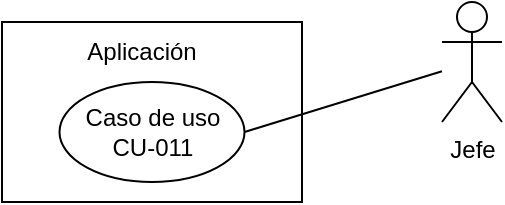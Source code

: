 <mxfile version="25.0.3">
  <diagram name="Página-1" id="PRYaVCJEeMc3ZQOkppT4">
    <mxGraphModel dx="794" dy="492" grid="1" gridSize="10" guides="1" tooltips="1" connect="1" arrows="1" fold="1" page="1" pageScale="1" pageWidth="827" pageHeight="1169" math="0" shadow="0">
      <root>
        <mxCell id="0" />
        <mxCell id="1" parent="0" />
        <mxCell id="NVTNdkGkB-vCj3egf-Wj-7" value="" style="rounded=0;whiteSpace=wrap;html=1;" parent="1" vertex="1">
          <mxGeometry x="420" y="210" width="150" height="90" as="geometry" />
        </mxCell>
        <mxCell id="NVTNdkGkB-vCj3egf-Wj-11" style="rounded=0;orthogonalLoop=1;jettySize=auto;html=1;entryX=1;entryY=0.5;entryDx=0;entryDy=0;strokeColor=default;endArrow=none;endFill=0;" parent="1" source="NVTNdkGkB-vCj3egf-Wj-4" target="NVTNdkGkB-vCj3egf-Wj-10" edge="1">
          <mxGeometry relative="1" as="geometry" />
        </mxCell>
        <mxCell id="NVTNdkGkB-vCj3egf-Wj-4" value="Jefe" style="shape=umlActor;verticalLabelPosition=bottom;verticalAlign=top;html=1;outlineConnect=0;" parent="1" vertex="1">
          <mxGeometry x="640" y="200" width="30" height="60" as="geometry" />
        </mxCell>
        <mxCell id="NVTNdkGkB-vCj3egf-Wj-8" value="Aplicación" style="text;html=1;align=center;verticalAlign=middle;whiteSpace=wrap;rounded=0;" parent="1" vertex="1">
          <mxGeometry x="460" y="210" width="60" height="30" as="geometry" />
        </mxCell>
        <mxCell id="NVTNdkGkB-vCj3egf-Wj-10" value="Caso de uso&lt;div&gt;CU-011&lt;/div&gt;" style="ellipse;whiteSpace=wrap;html=1;" parent="1" vertex="1">
          <mxGeometry x="448.75" y="240" width="92.5" height="50" as="geometry" />
        </mxCell>
      </root>
    </mxGraphModel>
  </diagram>
</mxfile>
